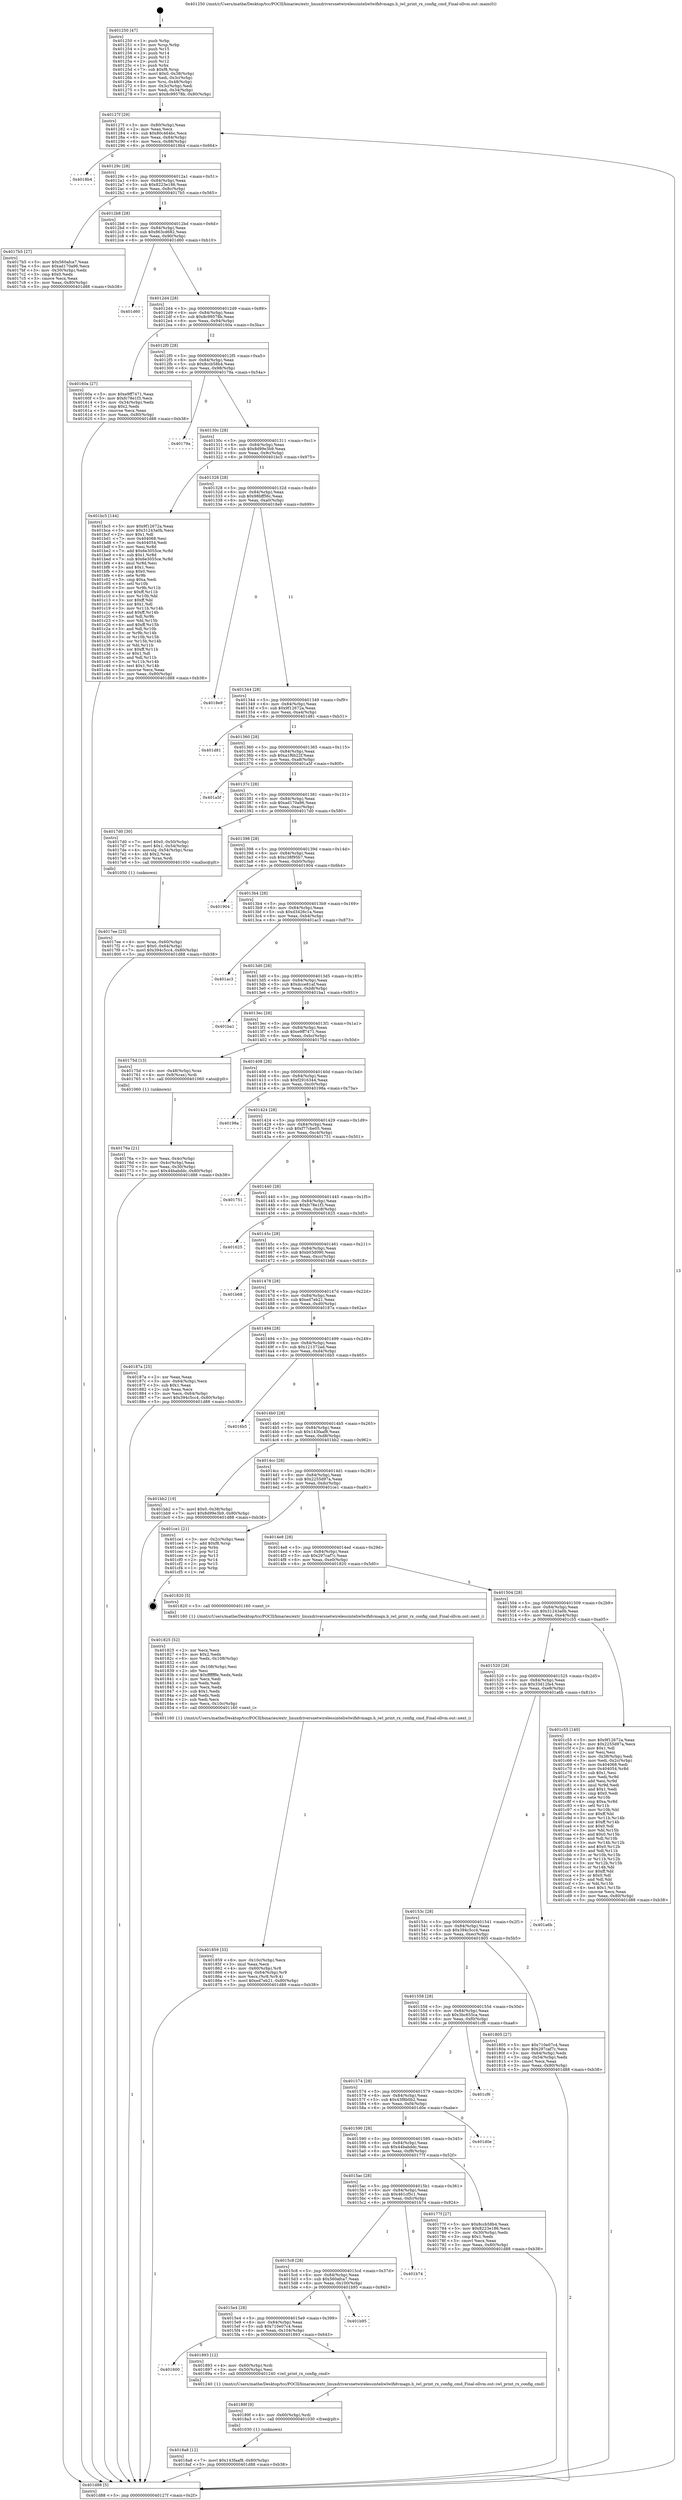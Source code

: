digraph "0x401250" {
  label = "0x401250 (/mnt/c/Users/mathe/Desktop/tcc/POCII/binaries/extr_linuxdriversnetwirelessinteliwlwifidvmagn.h_iwl_print_rx_config_cmd_Final-ollvm.out::main(0))"
  labelloc = "t"
  node[shape=record]

  Entry [label="",width=0.3,height=0.3,shape=circle,fillcolor=black,style=filled]
  "0x40127f" [label="{
     0x40127f [29]\l
     | [instrs]\l
     &nbsp;&nbsp;0x40127f \<+3\>: mov -0x80(%rbp),%eax\l
     &nbsp;&nbsp;0x401282 \<+2\>: mov %eax,%ecx\l
     &nbsp;&nbsp;0x401284 \<+6\>: sub $0x80c464bc,%ecx\l
     &nbsp;&nbsp;0x40128a \<+6\>: mov %eax,-0x84(%rbp)\l
     &nbsp;&nbsp;0x401290 \<+6\>: mov %ecx,-0x88(%rbp)\l
     &nbsp;&nbsp;0x401296 \<+6\>: je 00000000004018b4 \<main+0x664\>\l
  }"]
  "0x4018b4" [label="{
     0x4018b4\l
  }", style=dashed]
  "0x40129c" [label="{
     0x40129c [28]\l
     | [instrs]\l
     &nbsp;&nbsp;0x40129c \<+5\>: jmp 00000000004012a1 \<main+0x51\>\l
     &nbsp;&nbsp;0x4012a1 \<+6\>: mov -0x84(%rbp),%eax\l
     &nbsp;&nbsp;0x4012a7 \<+5\>: sub $0x8223e186,%eax\l
     &nbsp;&nbsp;0x4012ac \<+6\>: mov %eax,-0x8c(%rbp)\l
     &nbsp;&nbsp;0x4012b2 \<+6\>: je 00000000004017b5 \<main+0x565\>\l
  }"]
  Exit [label="",width=0.3,height=0.3,shape=circle,fillcolor=black,style=filled,peripheries=2]
  "0x4017b5" [label="{
     0x4017b5 [27]\l
     | [instrs]\l
     &nbsp;&nbsp;0x4017b5 \<+5\>: mov $0x560afca7,%eax\l
     &nbsp;&nbsp;0x4017ba \<+5\>: mov $0xad170a96,%ecx\l
     &nbsp;&nbsp;0x4017bf \<+3\>: mov -0x30(%rbp),%edx\l
     &nbsp;&nbsp;0x4017c2 \<+3\>: cmp $0x0,%edx\l
     &nbsp;&nbsp;0x4017c5 \<+3\>: cmove %ecx,%eax\l
     &nbsp;&nbsp;0x4017c8 \<+3\>: mov %eax,-0x80(%rbp)\l
     &nbsp;&nbsp;0x4017cb \<+5\>: jmp 0000000000401d88 \<main+0xb38\>\l
  }"]
  "0x4012b8" [label="{
     0x4012b8 [28]\l
     | [instrs]\l
     &nbsp;&nbsp;0x4012b8 \<+5\>: jmp 00000000004012bd \<main+0x6d\>\l
     &nbsp;&nbsp;0x4012bd \<+6\>: mov -0x84(%rbp),%eax\l
     &nbsp;&nbsp;0x4012c3 \<+5\>: sub $0x863cd682,%eax\l
     &nbsp;&nbsp;0x4012c8 \<+6\>: mov %eax,-0x90(%rbp)\l
     &nbsp;&nbsp;0x4012ce \<+6\>: je 0000000000401d60 \<main+0xb10\>\l
  }"]
  "0x4018a8" [label="{
     0x4018a8 [12]\l
     | [instrs]\l
     &nbsp;&nbsp;0x4018a8 \<+7\>: movl $0x143faaf8,-0x80(%rbp)\l
     &nbsp;&nbsp;0x4018af \<+5\>: jmp 0000000000401d88 \<main+0xb38\>\l
  }"]
  "0x401d60" [label="{
     0x401d60\l
  }", style=dashed]
  "0x4012d4" [label="{
     0x4012d4 [28]\l
     | [instrs]\l
     &nbsp;&nbsp;0x4012d4 \<+5\>: jmp 00000000004012d9 \<main+0x89\>\l
     &nbsp;&nbsp;0x4012d9 \<+6\>: mov -0x84(%rbp),%eax\l
     &nbsp;&nbsp;0x4012df \<+5\>: sub $0x8c99578b,%eax\l
     &nbsp;&nbsp;0x4012e4 \<+6\>: mov %eax,-0x94(%rbp)\l
     &nbsp;&nbsp;0x4012ea \<+6\>: je 000000000040160a \<main+0x3ba\>\l
  }"]
  "0x40189f" [label="{
     0x40189f [9]\l
     | [instrs]\l
     &nbsp;&nbsp;0x40189f \<+4\>: mov -0x60(%rbp),%rdi\l
     &nbsp;&nbsp;0x4018a3 \<+5\>: call 0000000000401030 \<free@plt\>\l
     | [calls]\l
     &nbsp;&nbsp;0x401030 \{1\} (unknown)\l
  }"]
  "0x40160a" [label="{
     0x40160a [27]\l
     | [instrs]\l
     &nbsp;&nbsp;0x40160a \<+5\>: mov $0xe9ff7471,%eax\l
     &nbsp;&nbsp;0x40160f \<+5\>: mov $0xfc78e1f3,%ecx\l
     &nbsp;&nbsp;0x401614 \<+3\>: mov -0x34(%rbp),%edx\l
     &nbsp;&nbsp;0x401617 \<+3\>: cmp $0x2,%edx\l
     &nbsp;&nbsp;0x40161a \<+3\>: cmovne %ecx,%eax\l
     &nbsp;&nbsp;0x40161d \<+3\>: mov %eax,-0x80(%rbp)\l
     &nbsp;&nbsp;0x401620 \<+5\>: jmp 0000000000401d88 \<main+0xb38\>\l
  }"]
  "0x4012f0" [label="{
     0x4012f0 [28]\l
     | [instrs]\l
     &nbsp;&nbsp;0x4012f0 \<+5\>: jmp 00000000004012f5 \<main+0xa5\>\l
     &nbsp;&nbsp;0x4012f5 \<+6\>: mov -0x84(%rbp),%eax\l
     &nbsp;&nbsp;0x4012fb \<+5\>: sub $0x8ccb58b4,%eax\l
     &nbsp;&nbsp;0x401300 \<+6\>: mov %eax,-0x98(%rbp)\l
     &nbsp;&nbsp;0x401306 \<+6\>: je 000000000040179a \<main+0x54a\>\l
  }"]
  "0x401d88" [label="{
     0x401d88 [5]\l
     | [instrs]\l
     &nbsp;&nbsp;0x401d88 \<+5\>: jmp 000000000040127f \<main+0x2f\>\l
  }"]
  "0x401250" [label="{
     0x401250 [47]\l
     | [instrs]\l
     &nbsp;&nbsp;0x401250 \<+1\>: push %rbp\l
     &nbsp;&nbsp;0x401251 \<+3\>: mov %rsp,%rbp\l
     &nbsp;&nbsp;0x401254 \<+2\>: push %r15\l
     &nbsp;&nbsp;0x401256 \<+2\>: push %r14\l
     &nbsp;&nbsp;0x401258 \<+2\>: push %r13\l
     &nbsp;&nbsp;0x40125a \<+2\>: push %r12\l
     &nbsp;&nbsp;0x40125c \<+1\>: push %rbx\l
     &nbsp;&nbsp;0x40125d \<+7\>: sub $0xf8,%rsp\l
     &nbsp;&nbsp;0x401264 \<+7\>: movl $0x0,-0x38(%rbp)\l
     &nbsp;&nbsp;0x40126b \<+3\>: mov %edi,-0x3c(%rbp)\l
     &nbsp;&nbsp;0x40126e \<+4\>: mov %rsi,-0x48(%rbp)\l
     &nbsp;&nbsp;0x401272 \<+3\>: mov -0x3c(%rbp),%edi\l
     &nbsp;&nbsp;0x401275 \<+3\>: mov %edi,-0x34(%rbp)\l
     &nbsp;&nbsp;0x401278 \<+7\>: movl $0x8c99578b,-0x80(%rbp)\l
  }"]
  "0x401600" [label="{
     0x401600\l
  }", style=dashed]
  "0x40179a" [label="{
     0x40179a\l
  }", style=dashed]
  "0x40130c" [label="{
     0x40130c [28]\l
     | [instrs]\l
     &nbsp;&nbsp;0x40130c \<+5\>: jmp 0000000000401311 \<main+0xc1\>\l
     &nbsp;&nbsp;0x401311 \<+6\>: mov -0x84(%rbp),%eax\l
     &nbsp;&nbsp;0x401317 \<+5\>: sub $0x8d99e3b9,%eax\l
     &nbsp;&nbsp;0x40131c \<+6\>: mov %eax,-0x9c(%rbp)\l
     &nbsp;&nbsp;0x401322 \<+6\>: je 0000000000401bc5 \<main+0x975\>\l
  }"]
  "0x401893" [label="{
     0x401893 [12]\l
     | [instrs]\l
     &nbsp;&nbsp;0x401893 \<+4\>: mov -0x60(%rbp),%rdi\l
     &nbsp;&nbsp;0x401897 \<+3\>: mov -0x50(%rbp),%esi\l
     &nbsp;&nbsp;0x40189a \<+5\>: call 0000000000401240 \<iwl_print_rx_config_cmd\>\l
     | [calls]\l
     &nbsp;&nbsp;0x401240 \{1\} (/mnt/c/Users/mathe/Desktop/tcc/POCII/binaries/extr_linuxdriversnetwirelessinteliwlwifidvmagn.h_iwl_print_rx_config_cmd_Final-ollvm.out::iwl_print_rx_config_cmd)\l
  }"]
  "0x401bc5" [label="{
     0x401bc5 [144]\l
     | [instrs]\l
     &nbsp;&nbsp;0x401bc5 \<+5\>: mov $0x9f12672a,%eax\l
     &nbsp;&nbsp;0x401bca \<+5\>: mov $0x31243a0b,%ecx\l
     &nbsp;&nbsp;0x401bcf \<+2\>: mov $0x1,%dl\l
     &nbsp;&nbsp;0x401bd1 \<+7\>: mov 0x404068,%esi\l
     &nbsp;&nbsp;0x401bd8 \<+7\>: mov 0x404054,%edi\l
     &nbsp;&nbsp;0x401bdf \<+3\>: mov %esi,%r8d\l
     &nbsp;&nbsp;0x401be2 \<+7\>: add $0x6e3055ce,%r8d\l
     &nbsp;&nbsp;0x401be9 \<+4\>: sub $0x1,%r8d\l
     &nbsp;&nbsp;0x401bed \<+7\>: sub $0x6e3055ce,%r8d\l
     &nbsp;&nbsp;0x401bf4 \<+4\>: imul %r8d,%esi\l
     &nbsp;&nbsp;0x401bf8 \<+3\>: and $0x1,%esi\l
     &nbsp;&nbsp;0x401bfb \<+3\>: cmp $0x0,%esi\l
     &nbsp;&nbsp;0x401bfe \<+4\>: sete %r9b\l
     &nbsp;&nbsp;0x401c02 \<+3\>: cmp $0xa,%edi\l
     &nbsp;&nbsp;0x401c05 \<+4\>: setl %r10b\l
     &nbsp;&nbsp;0x401c09 \<+3\>: mov %r9b,%r11b\l
     &nbsp;&nbsp;0x401c0c \<+4\>: xor $0xff,%r11b\l
     &nbsp;&nbsp;0x401c10 \<+3\>: mov %r10b,%bl\l
     &nbsp;&nbsp;0x401c13 \<+3\>: xor $0xff,%bl\l
     &nbsp;&nbsp;0x401c16 \<+3\>: xor $0x1,%dl\l
     &nbsp;&nbsp;0x401c19 \<+3\>: mov %r11b,%r14b\l
     &nbsp;&nbsp;0x401c1c \<+4\>: and $0xff,%r14b\l
     &nbsp;&nbsp;0x401c20 \<+3\>: and %dl,%r9b\l
     &nbsp;&nbsp;0x401c23 \<+3\>: mov %bl,%r15b\l
     &nbsp;&nbsp;0x401c26 \<+4\>: and $0xff,%r15b\l
     &nbsp;&nbsp;0x401c2a \<+3\>: and %dl,%r10b\l
     &nbsp;&nbsp;0x401c2d \<+3\>: or %r9b,%r14b\l
     &nbsp;&nbsp;0x401c30 \<+3\>: or %r10b,%r15b\l
     &nbsp;&nbsp;0x401c33 \<+3\>: xor %r15b,%r14b\l
     &nbsp;&nbsp;0x401c36 \<+3\>: or %bl,%r11b\l
     &nbsp;&nbsp;0x401c39 \<+4\>: xor $0xff,%r11b\l
     &nbsp;&nbsp;0x401c3d \<+3\>: or $0x1,%dl\l
     &nbsp;&nbsp;0x401c40 \<+3\>: and %dl,%r11b\l
     &nbsp;&nbsp;0x401c43 \<+3\>: or %r11b,%r14b\l
     &nbsp;&nbsp;0x401c46 \<+4\>: test $0x1,%r14b\l
     &nbsp;&nbsp;0x401c4a \<+3\>: cmovne %ecx,%eax\l
     &nbsp;&nbsp;0x401c4d \<+3\>: mov %eax,-0x80(%rbp)\l
     &nbsp;&nbsp;0x401c50 \<+5\>: jmp 0000000000401d88 \<main+0xb38\>\l
  }"]
  "0x401328" [label="{
     0x401328 [28]\l
     | [instrs]\l
     &nbsp;&nbsp;0x401328 \<+5\>: jmp 000000000040132d \<main+0xdd\>\l
     &nbsp;&nbsp;0x40132d \<+6\>: mov -0x84(%rbp),%eax\l
     &nbsp;&nbsp;0x401333 \<+5\>: sub $0x98bff56c,%eax\l
     &nbsp;&nbsp;0x401338 \<+6\>: mov %eax,-0xa0(%rbp)\l
     &nbsp;&nbsp;0x40133e \<+6\>: je 00000000004018e9 \<main+0x699\>\l
  }"]
  "0x4015e4" [label="{
     0x4015e4 [28]\l
     | [instrs]\l
     &nbsp;&nbsp;0x4015e4 \<+5\>: jmp 00000000004015e9 \<main+0x399\>\l
     &nbsp;&nbsp;0x4015e9 \<+6\>: mov -0x84(%rbp),%eax\l
     &nbsp;&nbsp;0x4015ef \<+5\>: sub $0x710e07c4,%eax\l
     &nbsp;&nbsp;0x4015f4 \<+6\>: mov %eax,-0x104(%rbp)\l
     &nbsp;&nbsp;0x4015fa \<+6\>: je 0000000000401893 \<main+0x643\>\l
  }"]
  "0x4018e9" [label="{
     0x4018e9\l
  }", style=dashed]
  "0x401344" [label="{
     0x401344 [28]\l
     | [instrs]\l
     &nbsp;&nbsp;0x401344 \<+5\>: jmp 0000000000401349 \<main+0xf9\>\l
     &nbsp;&nbsp;0x401349 \<+6\>: mov -0x84(%rbp),%eax\l
     &nbsp;&nbsp;0x40134f \<+5\>: sub $0x9f12672a,%eax\l
     &nbsp;&nbsp;0x401354 \<+6\>: mov %eax,-0xa4(%rbp)\l
     &nbsp;&nbsp;0x40135a \<+6\>: je 0000000000401d81 \<main+0xb31\>\l
  }"]
  "0x401b95" [label="{
     0x401b95\l
  }", style=dashed]
  "0x401d81" [label="{
     0x401d81\l
  }", style=dashed]
  "0x401360" [label="{
     0x401360 [28]\l
     | [instrs]\l
     &nbsp;&nbsp;0x401360 \<+5\>: jmp 0000000000401365 \<main+0x115\>\l
     &nbsp;&nbsp;0x401365 \<+6\>: mov -0x84(%rbp),%eax\l
     &nbsp;&nbsp;0x40136b \<+5\>: sub $0xa1f6b22f,%eax\l
     &nbsp;&nbsp;0x401370 \<+6\>: mov %eax,-0xa8(%rbp)\l
     &nbsp;&nbsp;0x401376 \<+6\>: je 0000000000401a5f \<main+0x80f\>\l
  }"]
  "0x4015c8" [label="{
     0x4015c8 [28]\l
     | [instrs]\l
     &nbsp;&nbsp;0x4015c8 \<+5\>: jmp 00000000004015cd \<main+0x37d\>\l
     &nbsp;&nbsp;0x4015cd \<+6\>: mov -0x84(%rbp),%eax\l
     &nbsp;&nbsp;0x4015d3 \<+5\>: sub $0x560afca7,%eax\l
     &nbsp;&nbsp;0x4015d8 \<+6\>: mov %eax,-0x100(%rbp)\l
     &nbsp;&nbsp;0x4015de \<+6\>: je 0000000000401b95 \<main+0x945\>\l
  }"]
  "0x401a5f" [label="{
     0x401a5f\l
  }", style=dashed]
  "0x40137c" [label="{
     0x40137c [28]\l
     | [instrs]\l
     &nbsp;&nbsp;0x40137c \<+5\>: jmp 0000000000401381 \<main+0x131\>\l
     &nbsp;&nbsp;0x401381 \<+6\>: mov -0x84(%rbp),%eax\l
     &nbsp;&nbsp;0x401387 \<+5\>: sub $0xad170a96,%eax\l
     &nbsp;&nbsp;0x40138c \<+6\>: mov %eax,-0xac(%rbp)\l
     &nbsp;&nbsp;0x401392 \<+6\>: je 00000000004017d0 \<main+0x580\>\l
  }"]
  "0x401b74" [label="{
     0x401b74\l
  }", style=dashed]
  "0x4017d0" [label="{
     0x4017d0 [30]\l
     | [instrs]\l
     &nbsp;&nbsp;0x4017d0 \<+7\>: movl $0x0,-0x50(%rbp)\l
     &nbsp;&nbsp;0x4017d7 \<+7\>: movl $0x1,-0x54(%rbp)\l
     &nbsp;&nbsp;0x4017de \<+4\>: movslq -0x54(%rbp),%rax\l
     &nbsp;&nbsp;0x4017e2 \<+4\>: shl $0x2,%rax\l
     &nbsp;&nbsp;0x4017e6 \<+3\>: mov %rax,%rdi\l
     &nbsp;&nbsp;0x4017e9 \<+5\>: call 0000000000401050 \<malloc@plt\>\l
     | [calls]\l
     &nbsp;&nbsp;0x401050 \{1\} (unknown)\l
  }"]
  "0x401398" [label="{
     0x401398 [28]\l
     | [instrs]\l
     &nbsp;&nbsp;0x401398 \<+5\>: jmp 000000000040139d \<main+0x14d\>\l
     &nbsp;&nbsp;0x40139d \<+6\>: mov -0x84(%rbp),%eax\l
     &nbsp;&nbsp;0x4013a3 \<+5\>: sub $0xc38f95b7,%eax\l
     &nbsp;&nbsp;0x4013a8 \<+6\>: mov %eax,-0xb0(%rbp)\l
     &nbsp;&nbsp;0x4013ae \<+6\>: je 0000000000401904 \<main+0x6b4\>\l
  }"]
  "0x401859" [label="{
     0x401859 [33]\l
     | [instrs]\l
     &nbsp;&nbsp;0x401859 \<+6\>: mov -0x10c(%rbp),%ecx\l
     &nbsp;&nbsp;0x40185f \<+3\>: imul %eax,%ecx\l
     &nbsp;&nbsp;0x401862 \<+4\>: mov -0x60(%rbp),%r8\l
     &nbsp;&nbsp;0x401866 \<+4\>: movslq -0x64(%rbp),%r9\l
     &nbsp;&nbsp;0x40186a \<+4\>: mov %ecx,(%r8,%r9,4)\l
     &nbsp;&nbsp;0x40186e \<+7\>: movl $0xed7eb21,-0x80(%rbp)\l
     &nbsp;&nbsp;0x401875 \<+5\>: jmp 0000000000401d88 \<main+0xb38\>\l
  }"]
  "0x401904" [label="{
     0x401904\l
  }", style=dashed]
  "0x4013b4" [label="{
     0x4013b4 [28]\l
     | [instrs]\l
     &nbsp;&nbsp;0x4013b4 \<+5\>: jmp 00000000004013b9 \<main+0x169\>\l
     &nbsp;&nbsp;0x4013b9 \<+6\>: mov -0x84(%rbp),%eax\l
     &nbsp;&nbsp;0x4013bf \<+5\>: sub $0xd3426c1a,%eax\l
     &nbsp;&nbsp;0x4013c4 \<+6\>: mov %eax,-0xb4(%rbp)\l
     &nbsp;&nbsp;0x4013ca \<+6\>: je 0000000000401ac3 \<main+0x873\>\l
  }"]
  "0x401825" [label="{
     0x401825 [52]\l
     | [instrs]\l
     &nbsp;&nbsp;0x401825 \<+2\>: xor %ecx,%ecx\l
     &nbsp;&nbsp;0x401827 \<+5\>: mov $0x2,%edx\l
     &nbsp;&nbsp;0x40182c \<+6\>: mov %edx,-0x108(%rbp)\l
     &nbsp;&nbsp;0x401832 \<+1\>: cltd\l
     &nbsp;&nbsp;0x401833 \<+6\>: mov -0x108(%rbp),%esi\l
     &nbsp;&nbsp;0x401839 \<+2\>: idiv %esi\l
     &nbsp;&nbsp;0x40183b \<+6\>: imul $0xfffffffe,%edx,%edx\l
     &nbsp;&nbsp;0x401841 \<+2\>: mov %ecx,%edi\l
     &nbsp;&nbsp;0x401843 \<+2\>: sub %edx,%edi\l
     &nbsp;&nbsp;0x401845 \<+2\>: mov %ecx,%edx\l
     &nbsp;&nbsp;0x401847 \<+3\>: sub $0x1,%edx\l
     &nbsp;&nbsp;0x40184a \<+2\>: add %edx,%edi\l
     &nbsp;&nbsp;0x40184c \<+2\>: sub %edi,%ecx\l
     &nbsp;&nbsp;0x40184e \<+6\>: mov %ecx,-0x10c(%rbp)\l
     &nbsp;&nbsp;0x401854 \<+5\>: call 0000000000401160 \<next_i\>\l
     | [calls]\l
     &nbsp;&nbsp;0x401160 \{1\} (/mnt/c/Users/mathe/Desktop/tcc/POCII/binaries/extr_linuxdriversnetwirelessinteliwlwifidvmagn.h_iwl_print_rx_config_cmd_Final-ollvm.out::next_i)\l
  }"]
  "0x401ac3" [label="{
     0x401ac3\l
  }", style=dashed]
  "0x4013d0" [label="{
     0x4013d0 [28]\l
     | [instrs]\l
     &nbsp;&nbsp;0x4013d0 \<+5\>: jmp 00000000004013d5 \<main+0x185\>\l
     &nbsp;&nbsp;0x4013d5 \<+6\>: mov -0x84(%rbp),%eax\l
     &nbsp;&nbsp;0x4013db \<+5\>: sub $0xdcce81af,%eax\l
     &nbsp;&nbsp;0x4013e0 \<+6\>: mov %eax,-0xb8(%rbp)\l
     &nbsp;&nbsp;0x4013e6 \<+6\>: je 0000000000401ba1 \<main+0x951\>\l
  }"]
  "0x4017ee" [label="{
     0x4017ee [23]\l
     | [instrs]\l
     &nbsp;&nbsp;0x4017ee \<+4\>: mov %rax,-0x60(%rbp)\l
     &nbsp;&nbsp;0x4017f2 \<+7\>: movl $0x0,-0x64(%rbp)\l
     &nbsp;&nbsp;0x4017f9 \<+7\>: movl $0x394c5cc4,-0x80(%rbp)\l
     &nbsp;&nbsp;0x401800 \<+5\>: jmp 0000000000401d88 \<main+0xb38\>\l
  }"]
  "0x401ba1" [label="{
     0x401ba1\l
  }", style=dashed]
  "0x4013ec" [label="{
     0x4013ec [28]\l
     | [instrs]\l
     &nbsp;&nbsp;0x4013ec \<+5\>: jmp 00000000004013f1 \<main+0x1a1\>\l
     &nbsp;&nbsp;0x4013f1 \<+6\>: mov -0x84(%rbp),%eax\l
     &nbsp;&nbsp;0x4013f7 \<+5\>: sub $0xe9ff7471,%eax\l
     &nbsp;&nbsp;0x4013fc \<+6\>: mov %eax,-0xbc(%rbp)\l
     &nbsp;&nbsp;0x401402 \<+6\>: je 000000000040175d \<main+0x50d\>\l
  }"]
  "0x4015ac" [label="{
     0x4015ac [28]\l
     | [instrs]\l
     &nbsp;&nbsp;0x4015ac \<+5\>: jmp 00000000004015b1 \<main+0x361\>\l
     &nbsp;&nbsp;0x4015b1 \<+6\>: mov -0x84(%rbp),%eax\l
     &nbsp;&nbsp;0x4015b7 \<+5\>: sub $0x461cf5c1,%eax\l
     &nbsp;&nbsp;0x4015bc \<+6\>: mov %eax,-0xfc(%rbp)\l
     &nbsp;&nbsp;0x4015c2 \<+6\>: je 0000000000401b74 \<main+0x924\>\l
  }"]
  "0x40175d" [label="{
     0x40175d [13]\l
     | [instrs]\l
     &nbsp;&nbsp;0x40175d \<+4\>: mov -0x48(%rbp),%rax\l
     &nbsp;&nbsp;0x401761 \<+4\>: mov 0x8(%rax),%rdi\l
     &nbsp;&nbsp;0x401765 \<+5\>: call 0000000000401060 \<atoi@plt\>\l
     | [calls]\l
     &nbsp;&nbsp;0x401060 \{1\} (unknown)\l
  }"]
  "0x401408" [label="{
     0x401408 [28]\l
     | [instrs]\l
     &nbsp;&nbsp;0x401408 \<+5\>: jmp 000000000040140d \<main+0x1bd\>\l
     &nbsp;&nbsp;0x40140d \<+6\>: mov -0x84(%rbp),%eax\l
     &nbsp;&nbsp;0x401413 \<+5\>: sub $0xf2916344,%eax\l
     &nbsp;&nbsp;0x401418 \<+6\>: mov %eax,-0xc0(%rbp)\l
     &nbsp;&nbsp;0x40141e \<+6\>: je 000000000040198a \<main+0x73a\>\l
  }"]
  "0x40176a" [label="{
     0x40176a [21]\l
     | [instrs]\l
     &nbsp;&nbsp;0x40176a \<+3\>: mov %eax,-0x4c(%rbp)\l
     &nbsp;&nbsp;0x40176d \<+3\>: mov -0x4c(%rbp),%eax\l
     &nbsp;&nbsp;0x401770 \<+3\>: mov %eax,-0x30(%rbp)\l
     &nbsp;&nbsp;0x401773 \<+7\>: movl $0x44babddc,-0x80(%rbp)\l
     &nbsp;&nbsp;0x40177a \<+5\>: jmp 0000000000401d88 \<main+0xb38\>\l
  }"]
  "0x40177f" [label="{
     0x40177f [27]\l
     | [instrs]\l
     &nbsp;&nbsp;0x40177f \<+5\>: mov $0x8ccb58b4,%eax\l
     &nbsp;&nbsp;0x401784 \<+5\>: mov $0x8223e186,%ecx\l
     &nbsp;&nbsp;0x401789 \<+3\>: mov -0x30(%rbp),%edx\l
     &nbsp;&nbsp;0x40178c \<+3\>: cmp $0x1,%edx\l
     &nbsp;&nbsp;0x40178f \<+3\>: cmovl %ecx,%eax\l
     &nbsp;&nbsp;0x401792 \<+3\>: mov %eax,-0x80(%rbp)\l
     &nbsp;&nbsp;0x401795 \<+5\>: jmp 0000000000401d88 \<main+0xb38\>\l
  }"]
  "0x40198a" [label="{
     0x40198a\l
  }", style=dashed]
  "0x401424" [label="{
     0x401424 [28]\l
     | [instrs]\l
     &nbsp;&nbsp;0x401424 \<+5\>: jmp 0000000000401429 \<main+0x1d9\>\l
     &nbsp;&nbsp;0x401429 \<+6\>: mov -0x84(%rbp),%eax\l
     &nbsp;&nbsp;0x40142f \<+5\>: sub $0xf77cbe05,%eax\l
     &nbsp;&nbsp;0x401434 \<+6\>: mov %eax,-0xc4(%rbp)\l
     &nbsp;&nbsp;0x40143a \<+6\>: je 0000000000401751 \<main+0x501\>\l
  }"]
  "0x401590" [label="{
     0x401590 [28]\l
     | [instrs]\l
     &nbsp;&nbsp;0x401590 \<+5\>: jmp 0000000000401595 \<main+0x345\>\l
     &nbsp;&nbsp;0x401595 \<+6\>: mov -0x84(%rbp),%eax\l
     &nbsp;&nbsp;0x40159b \<+5\>: sub $0x44babddc,%eax\l
     &nbsp;&nbsp;0x4015a0 \<+6\>: mov %eax,-0xf8(%rbp)\l
     &nbsp;&nbsp;0x4015a6 \<+6\>: je 000000000040177f \<main+0x52f\>\l
  }"]
  "0x401751" [label="{
     0x401751\l
  }", style=dashed]
  "0x401440" [label="{
     0x401440 [28]\l
     | [instrs]\l
     &nbsp;&nbsp;0x401440 \<+5\>: jmp 0000000000401445 \<main+0x1f5\>\l
     &nbsp;&nbsp;0x401445 \<+6\>: mov -0x84(%rbp),%eax\l
     &nbsp;&nbsp;0x40144b \<+5\>: sub $0xfc78e1f3,%eax\l
     &nbsp;&nbsp;0x401450 \<+6\>: mov %eax,-0xc8(%rbp)\l
     &nbsp;&nbsp;0x401456 \<+6\>: je 0000000000401625 \<main+0x3d5\>\l
  }"]
  "0x401d0e" [label="{
     0x401d0e\l
  }", style=dashed]
  "0x401625" [label="{
     0x401625\l
  }", style=dashed]
  "0x40145c" [label="{
     0x40145c [28]\l
     | [instrs]\l
     &nbsp;&nbsp;0x40145c \<+5\>: jmp 0000000000401461 \<main+0x211\>\l
     &nbsp;&nbsp;0x401461 \<+6\>: mov -0x84(%rbp),%eax\l
     &nbsp;&nbsp;0x401467 \<+5\>: sub $0xb03d090,%eax\l
     &nbsp;&nbsp;0x40146c \<+6\>: mov %eax,-0xcc(%rbp)\l
     &nbsp;&nbsp;0x401472 \<+6\>: je 0000000000401b68 \<main+0x918\>\l
  }"]
  "0x401574" [label="{
     0x401574 [28]\l
     | [instrs]\l
     &nbsp;&nbsp;0x401574 \<+5\>: jmp 0000000000401579 \<main+0x329\>\l
     &nbsp;&nbsp;0x401579 \<+6\>: mov -0x84(%rbp),%eax\l
     &nbsp;&nbsp;0x40157f \<+5\>: sub $0x43f8b0b2,%eax\l
     &nbsp;&nbsp;0x401584 \<+6\>: mov %eax,-0xf4(%rbp)\l
     &nbsp;&nbsp;0x40158a \<+6\>: je 0000000000401d0e \<main+0xabe\>\l
  }"]
  "0x401b68" [label="{
     0x401b68\l
  }", style=dashed]
  "0x401478" [label="{
     0x401478 [28]\l
     | [instrs]\l
     &nbsp;&nbsp;0x401478 \<+5\>: jmp 000000000040147d \<main+0x22d\>\l
     &nbsp;&nbsp;0x40147d \<+6\>: mov -0x84(%rbp),%eax\l
     &nbsp;&nbsp;0x401483 \<+5\>: sub $0xed7eb21,%eax\l
     &nbsp;&nbsp;0x401488 \<+6\>: mov %eax,-0xd0(%rbp)\l
     &nbsp;&nbsp;0x40148e \<+6\>: je 000000000040187a \<main+0x62a\>\l
  }"]
  "0x401cf6" [label="{
     0x401cf6\l
  }", style=dashed]
  "0x40187a" [label="{
     0x40187a [25]\l
     | [instrs]\l
     &nbsp;&nbsp;0x40187a \<+2\>: xor %eax,%eax\l
     &nbsp;&nbsp;0x40187c \<+3\>: mov -0x64(%rbp),%ecx\l
     &nbsp;&nbsp;0x40187f \<+3\>: sub $0x1,%eax\l
     &nbsp;&nbsp;0x401882 \<+2\>: sub %eax,%ecx\l
     &nbsp;&nbsp;0x401884 \<+3\>: mov %ecx,-0x64(%rbp)\l
     &nbsp;&nbsp;0x401887 \<+7\>: movl $0x394c5cc4,-0x80(%rbp)\l
     &nbsp;&nbsp;0x40188e \<+5\>: jmp 0000000000401d88 \<main+0xb38\>\l
  }"]
  "0x401494" [label="{
     0x401494 [28]\l
     | [instrs]\l
     &nbsp;&nbsp;0x401494 \<+5\>: jmp 0000000000401499 \<main+0x249\>\l
     &nbsp;&nbsp;0x401499 \<+6\>: mov -0x84(%rbp),%eax\l
     &nbsp;&nbsp;0x40149f \<+5\>: sub $0x121372ad,%eax\l
     &nbsp;&nbsp;0x4014a4 \<+6\>: mov %eax,-0xd4(%rbp)\l
     &nbsp;&nbsp;0x4014aa \<+6\>: je 00000000004016b5 \<main+0x465\>\l
  }"]
  "0x401558" [label="{
     0x401558 [28]\l
     | [instrs]\l
     &nbsp;&nbsp;0x401558 \<+5\>: jmp 000000000040155d \<main+0x30d\>\l
     &nbsp;&nbsp;0x40155d \<+6\>: mov -0x84(%rbp),%eax\l
     &nbsp;&nbsp;0x401563 \<+5\>: sub $0x3bc655ca,%eax\l
     &nbsp;&nbsp;0x401568 \<+6\>: mov %eax,-0xf0(%rbp)\l
     &nbsp;&nbsp;0x40156e \<+6\>: je 0000000000401cf6 \<main+0xaa6\>\l
  }"]
  "0x4016b5" [label="{
     0x4016b5\l
  }", style=dashed]
  "0x4014b0" [label="{
     0x4014b0 [28]\l
     | [instrs]\l
     &nbsp;&nbsp;0x4014b0 \<+5\>: jmp 00000000004014b5 \<main+0x265\>\l
     &nbsp;&nbsp;0x4014b5 \<+6\>: mov -0x84(%rbp),%eax\l
     &nbsp;&nbsp;0x4014bb \<+5\>: sub $0x143faaf8,%eax\l
     &nbsp;&nbsp;0x4014c0 \<+6\>: mov %eax,-0xd8(%rbp)\l
     &nbsp;&nbsp;0x4014c6 \<+6\>: je 0000000000401bb2 \<main+0x962\>\l
  }"]
  "0x401805" [label="{
     0x401805 [27]\l
     | [instrs]\l
     &nbsp;&nbsp;0x401805 \<+5\>: mov $0x710e07c4,%eax\l
     &nbsp;&nbsp;0x40180a \<+5\>: mov $0x297caf7c,%ecx\l
     &nbsp;&nbsp;0x40180f \<+3\>: mov -0x64(%rbp),%edx\l
     &nbsp;&nbsp;0x401812 \<+3\>: cmp -0x54(%rbp),%edx\l
     &nbsp;&nbsp;0x401815 \<+3\>: cmovl %ecx,%eax\l
     &nbsp;&nbsp;0x401818 \<+3\>: mov %eax,-0x80(%rbp)\l
     &nbsp;&nbsp;0x40181b \<+5\>: jmp 0000000000401d88 \<main+0xb38\>\l
  }"]
  "0x401bb2" [label="{
     0x401bb2 [19]\l
     | [instrs]\l
     &nbsp;&nbsp;0x401bb2 \<+7\>: movl $0x0,-0x38(%rbp)\l
     &nbsp;&nbsp;0x401bb9 \<+7\>: movl $0x8d99e3b9,-0x80(%rbp)\l
     &nbsp;&nbsp;0x401bc0 \<+5\>: jmp 0000000000401d88 \<main+0xb38\>\l
  }"]
  "0x4014cc" [label="{
     0x4014cc [28]\l
     | [instrs]\l
     &nbsp;&nbsp;0x4014cc \<+5\>: jmp 00000000004014d1 \<main+0x281\>\l
     &nbsp;&nbsp;0x4014d1 \<+6\>: mov -0x84(%rbp),%eax\l
     &nbsp;&nbsp;0x4014d7 \<+5\>: sub $0x2255d97a,%eax\l
     &nbsp;&nbsp;0x4014dc \<+6\>: mov %eax,-0xdc(%rbp)\l
     &nbsp;&nbsp;0x4014e2 \<+6\>: je 0000000000401ce1 \<main+0xa91\>\l
  }"]
  "0x40153c" [label="{
     0x40153c [28]\l
     | [instrs]\l
     &nbsp;&nbsp;0x40153c \<+5\>: jmp 0000000000401541 \<main+0x2f1\>\l
     &nbsp;&nbsp;0x401541 \<+6\>: mov -0x84(%rbp),%eax\l
     &nbsp;&nbsp;0x401547 \<+5\>: sub $0x394c5cc4,%eax\l
     &nbsp;&nbsp;0x40154c \<+6\>: mov %eax,-0xec(%rbp)\l
     &nbsp;&nbsp;0x401552 \<+6\>: je 0000000000401805 \<main+0x5b5\>\l
  }"]
  "0x401ce1" [label="{
     0x401ce1 [21]\l
     | [instrs]\l
     &nbsp;&nbsp;0x401ce1 \<+3\>: mov -0x2c(%rbp),%eax\l
     &nbsp;&nbsp;0x401ce4 \<+7\>: add $0xf8,%rsp\l
     &nbsp;&nbsp;0x401ceb \<+1\>: pop %rbx\l
     &nbsp;&nbsp;0x401cec \<+2\>: pop %r12\l
     &nbsp;&nbsp;0x401cee \<+2\>: pop %r13\l
     &nbsp;&nbsp;0x401cf0 \<+2\>: pop %r14\l
     &nbsp;&nbsp;0x401cf2 \<+2\>: pop %r15\l
     &nbsp;&nbsp;0x401cf4 \<+1\>: pop %rbp\l
     &nbsp;&nbsp;0x401cf5 \<+1\>: ret\l
  }"]
  "0x4014e8" [label="{
     0x4014e8 [28]\l
     | [instrs]\l
     &nbsp;&nbsp;0x4014e8 \<+5\>: jmp 00000000004014ed \<main+0x29d\>\l
     &nbsp;&nbsp;0x4014ed \<+6\>: mov -0x84(%rbp),%eax\l
     &nbsp;&nbsp;0x4014f3 \<+5\>: sub $0x297caf7c,%eax\l
     &nbsp;&nbsp;0x4014f8 \<+6\>: mov %eax,-0xe0(%rbp)\l
     &nbsp;&nbsp;0x4014fe \<+6\>: je 0000000000401820 \<main+0x5d0\>\l
  }"]
  "0x401a6b" [label="{
     0x401a6b\l
  }", style=dashed]
  "0x401820" [label="{
     0x401820 [5]\l
     | [instrs]\l
     &nbsp;&nbsp;0x401820 \<+5\>: call 0000000000401160 \<next_i\>\l
     | [calls]\l
     &nbsp;&nbsp;0x401160 \{1\} (/mnt/c/Users/mathe/Desktop/tcc/POCII/binaries/extr_linuxdriversnetwirelessinteliwlwifidvmagn.h_iwl_print_rx_config_cmd_Final-ollvm.out::next_i)\l
  }"]
  "0x401504" [label="{
     0x401504 [28]\l
     | [instrs]\l
     &nbsp;&nbsp;0x401504 \<+5\>: jmp 0000000000401509 \<main+0x2b9\>\l
     &nbsp;&nbsp;0x401509 \<+6\>: mov -0x84(%rbp),%eax\l
     &nbsp;&nbsp;0x40150f \<+5\>: sub $0x31243a0b,%eax\l
     &nbsp;&nbsp;0x401514 \<+6\>: mov %eax,-0xe4(%rbp)\l
     &nbsp;&nbsp;0x40151a \<+6\>: je 0000000000401c55 \<main+0xa05\>\l
  }"]
  "0x401520" [label="{
     0x401520 [28]\l
     | [instrs]\l
     &nbsp;&nbsp;0x401520 \<+5\>: jmp 0000000000401525 \<main+0x2d5\>\l
     &nbsp;&nbsp;0x401525 \<+6\>: mov -0x84(%rbp),%eax\l
     &nbsp;&nbsp;0x40152b \<+5\>: sub $0x33d12fa4,%eax\l
     &nbsp;&nbsp;0x401530 \<+6\>: mov %eax,-0xe8(%rbp)\l
     &nbsp;&nbsp;0x401536 \<+6\>: je 0000000000401a6b \<main+0x81b\>\l
  }"]
  "0x401c55" [label="{
     0x401c55 [140]\l
     | [instrs]\l
     &nbsp;&nbsp;0x401c55 \<+5\>: mov $0x9f12672a,%eax\l
     &nbsp;&nbsp;0x401c5a \<+5\>: mov $0x2255d97a,%ecx\l
     &nbsp;&nbsp;0x401c5f \<+2\>: mov $0x1,%dl\l
     &nbsp;&nbsp;0x401c61 \<+2\>: xor %esi,%esi\l
     &nbsp;&nbsp;0x401c63 \<+3\>: mov -0x38(%rbp),%edi\l
     &nbsp;&nbsp;0x401c66 \<+3\>: mov %edi,-0x2c(%rbp)\l
     &nbsp;&nbsp;0x401c69 \<+7\>: mov 0x404068,%edi\l
     &nbsp;&nbsp;0x401c70 \<+8\>: mov 0x404054,%r8d\l
     &nbsp;&nbsp;0x401c78 \<+3\>: sub $0x1,%esi\l
     &nbsp;&nbsp;0x401c7b \<+3\>: mov %edi,%r9d\l
     &nbsp;&nbsp;0x401c7e \<+3\>: add %esi,%r9d\l
     &nbsp;&nbsp;0x401c81 \<+4\>: imul %r9d,%edi\l
     &nbsp;&nbsp;0x401c85 \<+3\>: and $0x1,%edi\l
     &nbsp;&nbsp;0x401c88 \<+3\>: cmp $0x0,%edi\l
     &nbsp;&nbsp;0x401c8b \<+4\>: sete %r10b\l
     &nbsp;&nbsp;0x401c8f \<+4\>: cmp $0xa,%r8d\l
     &nbsp;&nbsp;0x401c93 \<+4\>: setl %r11b\l
     &nbsp;&nbsp;0x401c97 \<+3\>: mov %r10b,%bl\l
     &nbsp;&nbsp;0x401c9a \<+3\>: xor $0xff,%bl\l
     &nbsp;&nbsp;0x401c9d \<+3\>: mov %r11b,%r14b\l
     &nbsp;&nbsp;0x401ca0 \<+4\>: xor $0xff,%r14b\l
     &nbsp;&nbsp;0x401ca4 \<+3\>: xor $0x0,%dl\l
     &nbsp;&nbsp;0x401ca7 \<+3\>: mov %bl,%r15b\l
     &nbsp;&nbsp;0x401caa \<+4\>: and $0x0,%r15b\l
     &nbsp;&nbsp;0x401cae \<+3\>: and %dl,%r10b\l
     &nbsp;&nbsp;0x401cb1 \<+3\>: mov %r14b,%r12b\l
     &nbsp;&nbsp;0x401cb4 \<+4\>: and $0x0,%r12b\l
     &nbsp;&nbsp;0x401cb8 \<+3\>: and %dl,%r11b\l
     &nbsp;&nbsp;0x401cbb \<+3\>: or %r10b,%r15b\l
     &nbsp;&nbsp;0x401cbe \<+3\>: or %r11b,%r12b\l
     &nbsp;&nbsp;0x401cc1 \<+3\>: xor %r12b,%r15b\l
     &nbsp;&nbsp;0x401cc4 \<+3\>: or %r14b,%bl\l
     &nbsp;&nbsp;0x401cc7 \<+3\>: xor $0xff,%bl\l
     &nbsp;&nbsp;0x401cca \<+3\>: or $0x0,%dl\l
     &nbsp;&nbsp;0x401ccd \<+2\>: and %dl,%bl\l
     &nbsp;&nbsp;0x401ccf \<+3\>: or %bl,%r15b\l
     &nbsp;&nbsp;0x401cd2 \<+4\>: test $0x1,%r15b\l
     &nbsp;&nbsp;0x401cd6 \<+3\>: cmovne %ecx,%eax\l
     &nbsp;&nbsp;0x401cd9 \<+3\>: mov %eax,-0x80(%rbp)\l
     &nbsp;&nbsp;0x401cdc \<+5\>: jmp 0000000000401d88 \<main+0xb38\>\l
  }"]
  Entry -> "0x401250" [label=" 1"]
  "0x40127f" -> "0x4018b4" [label=" 0"]
  "0x40127f" -> "0x40129c" [label=" 14"]
  "0x401ce1" -> Exit [label=" 1"]
  "0x40129c" -> "0x4017b5" [label=" 1"]
  "0x40129c" -> "0x4012b8" [label=" 13"]
  "0x401c55" -> "0x401d88" [label=" 1"]
  "0x4012b8" -> "0x401d60" [label=" 0"]
  "0x4012b8" -> "0x4012d4" [label=" 13"]
  "0x401bc5" -> "0x401d88" [label=" 1"]
  "0x4012d4" -> "0x40160a" [label=" 1"]
  "0x4012d4" -> "0x4012f0" [label=" 12"]
  "0x40160a" -> "0x401d88" [label=" 1"]
  "0x401250" -> "0x40127f" [label=" 1"]
  "0x401d88" -> "0x40127f" [label=" 13"]
  "0x401bb2" -> "0x401d88" [label=" 1"]
  "0x4012f0" -> "0x40179a" [label=" 0"]
  "0x4012f0" -> "0x40130c" [label=" 12"]
  "0x4018a8" -> "0x401d88" [label=" 1"]
  "0x40130c" -> "0x401bc5" [label=" 1"]
  "0x40130c" -> "0x401328" [label=" 11"]
  "0x40189f" -> "0x4018a8" [label=" 1"]
  "0x401328" -> "0x4018e9" [label=" 0"]
  "0x401328" -> "0x401344" [label=" 11"]
  "0x4015e4" -> "0x401600" [label=" 0"]
  "0x401344" -> "0x401d81" [label=" 0"]
  "0x401344" -> "0x401360" [label=" 11"]
  "0x4015e4" -> "0x401893" [label=" 1"]
  "0x401360" -> "0x401a5f" [label=" 0"]
  "0x401360" -> "0x40137c" [label=" 11"]
  "0x4015c8" -> "0x4015e4" [label=" 1"]
  "0x40137c" -> "0x4017d0" [label=" 1"]
  "0x40137c" -> "0x401398" [label=" 10"]
  "0x4015c8" -> "0x401b95" [label=" 0"]
  "0x401398" -> "0x401904" [label=" 0"]
  "0x401398" -> "0x4013b4" [label=" 10"]
  "0x4015ac" -> "0x4015c8" [label=" 1"]
  "0x4013b4" -> "0x401ac3" [label=" 0"]
  "0x4013b4" -> "0x4013d0" [label=" 10"]
  "0x4015ac" -> "0x401b74" [label=" 0"]
  "0x4013d0" -> "0x401ba1" [label=" 0"]
  "0x4013d0" -> "0x4013ec" [label=" 10"]
  "0x401893" -> "0x40189f" [label=" 1"]
  "0x4013ec" -> "0x40175d" [label=" 1"]
  "0x4013ec" -> "0x401408" [label=" 9"]
  "0x40175d" -> "0x40176a" [label=" 1"]
  "0x40176a" -> "0x401d88" [label=" 1"]
  "0x40187a" -> "0x401d88" [label=" 1"]
  "0x401408" -> "0x40198a" [label=" 0"]
  "0x401408" -> "0x401424" [label=" 9"]
  "0x401859" -> "0x401d88" [label=" 1"]
  "0x401424" -> "0x401751" [label=" 0"]
  "0x401424" -> "0x401440" [label=" 9"]
  "0x401820" -> "0x401825" [label=" 1"]
  "0x401440" -> "0x401625" [label=" 0"]
  "0x401440" -> "0x40145c" [label=" 9"]
  "0x401805" -> "0x401d88" [label=" 2"]
  "0x40145c" -> "0x401b68" [label=" 0"]
  "0x40145c" -> "0x401478" [label=" 9"]
  "0x4017d0" -> "0x4017ee" [label=" 1"]
  "0x401478" -> "0x40187a" [label=" 1"]
  "0x401478" -> "0x401494" [label=" 8"]
  "0x4017b5" -> "0x401d88" [label=" 1"]
  "0x401494" -> "0x4016b5" [label=" 0"]
  "0x401494" -> "0x4014b0" [label=" 8"]
  "0x401590" -> "0x4015ac" [label=" 1"]
  "0x4014b0" -> "0x401bb2" [label=" 1"]
  "0x4014b0" -> "0x4014cc" [label=" 7"]
  "0x401590" -> "0x40177f" [label=" 1"]
  "0x4014cc" -> "0x401ce1" [label=" 1"]
  "0x4014cc" -> "0x4014e8" [label=" 6"]
  "0x401574" -> "0x401590" [label=" 2"]
  "0x4014e8" -> "0x401820" [label=" 1"]
  "0x4014e8" -> "0x401504" [label=" 5"]
  "0x401574" -> "0x401d0e" [label=" 0"]
  "0x401504" -> "0x401c55" [label=" 1"]
  "0x401504" -> "0x401520" [label=" 4"]
  "0x4017ee" -> "0x401d88" [label=" 1"]
  "0x401520" -> "0x401a6b" [label=" 0"]
  "0x401520" -> "0x40153c" [label=" 4"]
  "0x401825" -> "0x401859" [label=" 1"]
  "0x40153c" -> "0x401805" [label=" 2"]
  "0x40153c" -> "0x401558" [label=" 2"]
  "0x40177f" -> "0x401d88" [label=" 1"]
  "0x401558" -> "0x401cf6" [label=" 0"]
  "0x401558" -> "0x401574" [label=" 2"]
}
